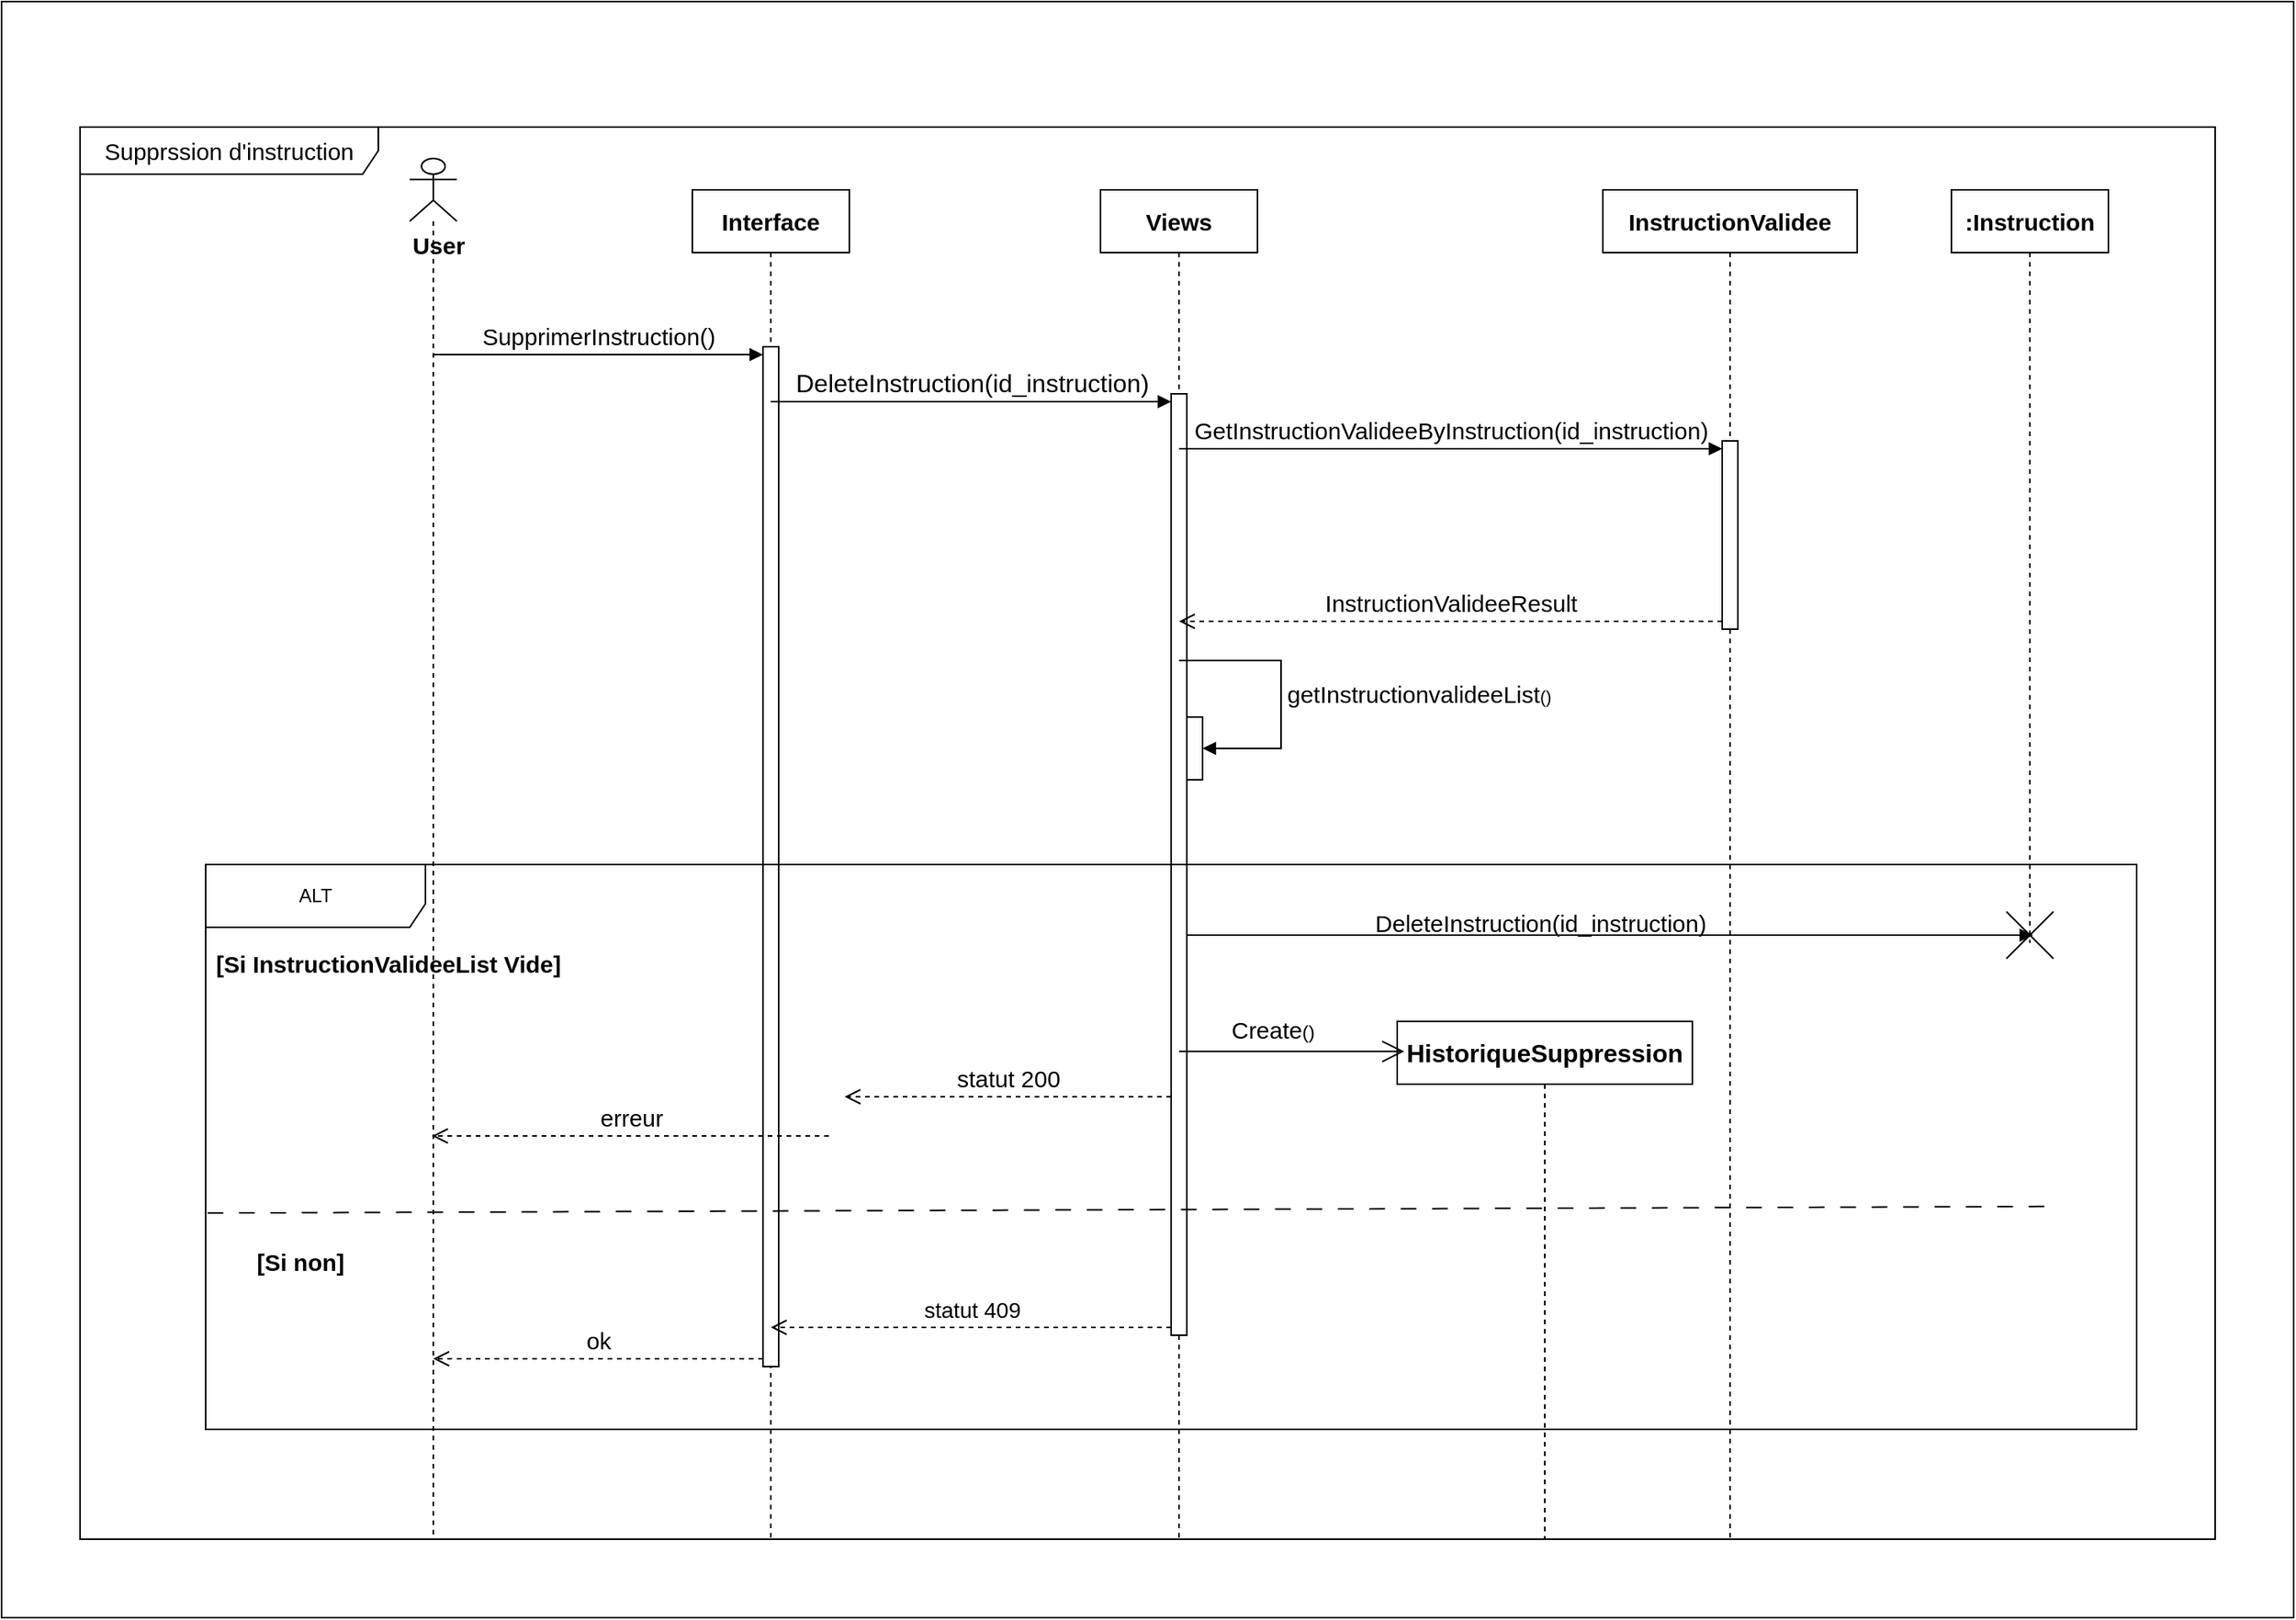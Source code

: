 <mxfile version="24.8.3">
  <diagram name="Page-1" id="Fnoq2qjlK88wWc1oOvnY">
    <mxGraphModel dx="1600" dy="851" grid="1" gridSize="10" guides="1" tooltips="1" connect="1" arrows="1" fold="1" page="1" pageScale="1" pageWidth="3300" pageHeight="4681" math="0" shadow="0">
      <root>
        <mxCell id="0" />
        <mxCell id="1" parent="0" />
        <mxCell id="l7N8maQYvU7LaO7XAh8y-1" value="" style="rounded=0;whiteSpace=wrap;html=1;" vertex="1" parent="1">
          <mxGeometry y="20" width="1460" height="1030" as="geometry" />
        </mxCell>
        <mxCell id="l7N8maQYvU7LaO7XAh8y-2" value="" style="shape=umlLifeline;perimeter=lifelinePerimeter;whiteSpace=wrap;html=1;container=1;dropTarget=0;collapsible=0;recursiveResize=0;outlineConnect=0;portConstraint=eastwest;newEdgeStyle={&quot;curved&quot;:0,&quot;rounded&quot;:0};participant=umlActor;" vertex="1" parent="1">
          <mxGeometry x="260" y="120" width="30" height="880" as="geometry" />
        </mxCell>
        <mxCell id="l7N8maQYvU7LaO7XAh8y-3" value="&lt;font style=&quot;font-size: 15px;&quot;&gt;User&lt;/font&gt;" style="text;align=center;fontStyle=1;verticalAlign=middle;spacingLeft=3;spacingRight=3;strokeColor=none;rotatable=0;points=[[0,0.5],[1,0.5]];portConstraint=eastwest;html=1;" vertex="1" parent="1">
          <mxGeometry x="238" y="162" width="80" height="26" as="geometry" />
        </mxCell>
        <mxCell id="l7N8maQYvU7LaO7XAh8y-4" value="&lt;b&gt;&lt;font style=&quot;font-size: 15px;&quot;&gt;Interface&lt;/font&gt;&lt;/b&gt;" style="shape=umlLifeline;perimeter=lifelinePerimeter;whiteSpace=wrap;html=1;container=1;dropTarget=0;collapsible=0;recursiveResize=0;outlineConnect=0;portConstraint=eastwest;newEdgeStyle={&quot;curved&quot;:0,&quot;rounded&quot;:0};" vertex="1" parent="1">
          <mxGeometry x="440" y="140" width="100" height="860" as="geometry" />
        </mxCell>
        <mxCell id="l7N8maQYvU7LaO7XAh8y-5" value="" style="html=1;points=[[0,0,0,0,5],[0,1,0,0,-5],[1,0,0,0,5],[1,1,0,0,-5]];perimeter=orthogonalPerimeter;outlineConnect=0;targetShapes=umlLifeline;portConstraint=eastwest;newEdgeStyle={&quot;curved&quot;:0,&quot;rounded&quot;:0};" vertex="1" parent="l7N8maQYvU7LaO7XAh8y-4">
          <mxGeometry x="45" y="100" width="10" height="650" as="geometry" />
        </mxCell>
        <mxCell id="l7N8maQYvU7LaO7XAh8y-6" value="&lt;font style=&quot;font-size: 15px;&quot;&gt;&lt;b&gt;Views&lt;/b&gt;&lt;/font&gt;" style="shape=umlLifeline;perimeter=lifelinePerimeter;whiteSpace=wrap;html=1;container=1;dropTarget=0;collapsible=0;recursiveResize=0;outlineConnect=0;portConstraint=eastwest;newEdgeStyle={&quot;curved&quot;:0,&quot;rounded&quot;:0};" vertex="1" parent="1">
          <mxGeometry x="700" y="140" width="100" height="860" as="geometry" />
        </mxCell>
        <mxCell id="l7N8maQYvU7LaO7XAh8y-7" value="" style="html=1;points=[[0,0,0,0,5],[0,1,0,0,-5],[1,0,0,0,5],[1,1,0,0,-5]];perimeter=orthogonalPerimeter;outlineConnect=0;targetShapes=umlLifeline;portConstraint=eastwest;newEdgeStyle={&quot;curved&quot;:0,&quot;rounded&quot;:0};" vertex="1" parent="l7N8maQYvU7LaO7XAh8y-6">
          <mxGeometry x="45" y="130" width="10" height="600" as="geometry" />
        </mxCell>
        <mxCell id="l7N8maQYvU7LaO7XAh8y-8" value="" style="html=1;points=[[0,0,0,0,5],[0,1,0,0,-5],[1,0,0,0,5],[1,1,0,0,-5]];perimeter=orthogonalPerimeter;outlineConnect=0;targetShapes=umlLifeline;portConstraint=eastwest;newEdgeStyle={&quot;curved&quot;:0,&quot;rounded&quot;:0};" vertex="1" parent="l7N8maQYvU7LaO7XAh8y-6">
          <mxGeometry x="55" y="336" width="10" height="40" as="geometry" />
        </mxCell>
        <mxCell id="l7N8maQYvU7LaO7XAh8y-9" value="&lt;font style=&quot;font-size: 15px;&quot;&gt;getInstructionvalideeList&lt;/font&gt;()" style="html=1;align=left;spacingLeft=2;endArrow=block;rounded=0;edgeStyle=orthogonalEdgeStyle;curved=0;rounded=0;" edge="1" parent="l7N8maQYvU7LaO7XAh8y-6" source="l7N8maQYvU7LaO7XAh8y-6" target="l7N8maQYvU7LaO7XAh8y-8">
          <mxGeometry x="0.003" relative="1" as="geometry">
            <mxPoint x="85" y="340" as="sourcePoint" />
            <Array as="points">
              <mxPoint x="115" y="300" />
              <mxPoint x="115" y="356" />
            </Array>
            <mxPoint as="offset" />
          </mxGeometry>
        </mxCell>
        <mxCell id="l7N8maQYvU7LaO7XAh8y-10" value="&lt;b&gt;&lt;font style=&quot;font-size: 15px;&quot;&gt;:Instruction&lt;/font&gt;&lt;/b&gt;" style="shape=umlLifeline;perimeter=lifelinePerimeter;whiteSpace=wrap;html=1;container=1;dropTarget=0;collapsible=0;recursiveResize=0;outlineConnect=0;portConstraint=eastwest;newEdgeStyle={&quot;curved&quot;:0,&quot;rounded&quot;:0};" vertex="1" parent="1">
          <mxGeometry x="1242" y="140" width="100" height="480" as="geometry" />
        </mxCell>
        <mxCell id="l7N8maQYvU7LaO7XAh8y-11" value="&lt;font style=&quot;font-size: 15px;&quot;&gt;SupprimerInstruction()&lt;/font&gt;" style="html=1;verticalAlign=bottom;endArrow=block;curved=0;rounded=0;entryX=0;entryY=0;entryDx=0;entryDy=5;" edge="1" parent="1" source="l7N8maQYvU7LaO7XAh8y-2" target="l7N8maQYvU7LaO7XAh8y-5">
          <mxGeometry relative="1" as="geometry">
            <mxPoint x="460" y="245" as="sourcePoint" />
          </mxGeometry>
        </mxCell>
        <mxCell id="l7N8maQYvU7LaO7XAh8y-12" value="&lt;font style=&quot;font-size: 15px;&quot;&gt;ok&lt;/font&gt;" style="html=1;verticalAlign=bottom;endArrow=open;dashed=1;endSize=8;curved=0;rounded=0;exitX=0;exitY=1;exitDx=0;exitDy=-5;" edge="1" parent="1" source="l7N8maQYvU7LaO7XAh8y-5" target="l7N8maQYvU7LaO7XAh8y-2">
          <mxGeometry x="0.002" relative="1" as="geometry">
            <mxPoint x="460" y="315" as="targetPoint" />
            <mxPoint as="offset" />
          </mxGeometry>
        </mxCell>
        <mxCell id="l7N8maQYvU7LaO7XAh8y-13" value="&lt;font style=&quot;font-size: 15px;&quot;&gt;&lt;b&gt;InstructionValidee&lt;/b&gt;&lt;/font&gt;" style="shape=umlLifeline;perimeter=lifelinePerimeter;whiteSpace=wrap;html=1;container=1;dropTarget=0;collapsible=0;recursiveResize=0;outlineConnect=0;portConstraint=eastwest;newEdgeStyle={&quot;curved&quot;:0,&quot;rounded&quot;:0};" vertex="1" parent="1">
          <mxGeometry x="1020" y="140" width="162" height="860" as="geometry" />
        </mxCell>
        <mxCell id="l7N8maQYvU7LaO7XAh8y-14" value="" style="html=1;points=[[0,0,0,0,5],[0,1,0,0,-5],[1,0,0,0,5],[1,1,0,0,-5]];perimeter=orthogonalPerimeter;outlineConnect=0;targetShapes=umlLifeline;portConstraint=eastwest;newEdgeStyle={&quot;curved&quot;:0,&quot;rounded&quot;:0};" vertex="1" parent="l7N8maQYvU7LaO7XAh8y-13">
          <mxGeometry x="76" y="160" width="10" height="120" as="geometry" />
        </mxCell>
        <mxCell id="l7N8maQYvU7LaO7XAh8y-15" value="&lt;font style=&quot;font-size: 16px;&quot;&gt;DeleteInstruction(id_instruction)&lt;/font&gt;" style="html=1;verticalAlign=bottom;endArrow=block;curved=0;rounded=0;entryX=0;entryY=0;entryDx=0;entryDy=5;" edge="1" parent="1" source="l7N8maQYvU7LaO7XAh8y-4" target="l7N8maQYvU7LaO7XAh8y-7">
          <mxGeometry relative="1" as="geometry">
            <mxPoint x="680" y="275" as="sourcePoint" />
          </mxGeometry>
        </mxCell>
        <mxCell id="l7N8maQYvU7LaO7XAh8y-16" value="&lt;font style=&quot;font-size: 14px;&quot;&gt;statut 409&lt;/font&gt;" style="html=1;verticalAlign=bottom;endArrow=open;dashed=1;endSize=8;curved=0;rounded=0;exitX=0;exitY=1;exitDx=0;exitDy=-5;" edge="1" parent="1" source="l7N8maQYvU7LaO7XAh8y-7" target="l7N8maQYvU7LaO7XAh8y-4">
          <mxGeometry relative="1" as="geometry">
            <mxPoint x="680" y="345" as="targetPoint" />
          </mxGeometry>
        </mxCell>
        <mxCell id="l7N8maQYvU7LaO7XAh8y-17" value="&lt;font style=&quot;font-size: 15px;&quot;&gt;GetInstructionValideeByInstruction(id_instruction)&lt;/font&gt;" style="html=1;verticalAlign=bottom;endArrow=block;curved=0;rounded=0;entryX=0;entryY=0;entryDx=0;entryDy=5;" edge="1" parent="1" source="l7N8maQYvU7LaO7XAh8y-6" target="l7N8maQYvU7LaO7XAh8y-14">
          <mxGeometry relative="1" as="geometry">
            <mxPoint x="850" y="295" as="sourcePoint" />
          </mxGeometry>
        </mxCell>
        <mxCell id="l7N8maQYvU7LaO7XAh8y-18" value="&lt;span style=&quot;font-size: 15px;&quot;&gt;InstructionValideeResult&lt;/span&gt;" style="html=1;verticalAlign=bottom;endArrow=open;dashed=1;endSize=8;curved=0;rounded=0;exitX=0;exitY=1;exitDx=0;exitDy=-5;" edge="1" parent="1" source="l7N8maQYvU7LaO7XAh8y-14" target="l7N8maQYvU7LaO7XAh8y-6">
          <mxGeometry relative="1" as="geometry">
            <mxPoint x="850" y="365" as="targetPoint" />
          </mxGeometry>
        </mxCell>
        <mxCell id="l7N8maQYvU7LaO7XAh8y-20" value="" style="html=1;verticalAlign=bottom;labelBackgroundColor=none;endArrow=block;endFill=1;rounded=0;entryX=0.567;entryY=0.5;entryDx=0;entryDy=0;entryPerimeter=0;" edge="1" parent="1" source="l7N8maQYvU7LaO7XAh8y-7" target="l7N8maQYvU7LaO7XAh8y-19">
          <mxGeometry width="160" relative="1" as="geometry">
            <mxPoint x="710" y="530" as="sourcePoint" />
            <mxPoint x="870" y="530" as="targetPoint" />
          </mxGeometry>
        </mxCell>
        <mxCell id="l7N8maQYvU7LaO7XAh8y-21" value="&lt;font style=&quot;font-size: 16px;&quot;&gt;&lt;b&gt;HistoriqueSuppression&lt;/b&gt;&lt;/font&gt;" style="shape=umlLifeline;perimeter=lifelinePerimeter;whiteSpace=wrap;html=1;container=1;dropTarget=0;collapsible=0;recursiveResize=0;outlineConnect=0;portConstraint=eastwest;newEdgeStyle={&quot;curved&quot;:0,&quot;rounded&quot;:0};" vertex="1" parent="1">
          <mxGeometry x="889" y="670" width="188" height="330" as="geometry" />
        </mxCell>
        <mxCell id="l7N8maQYvU7LaO7XAh8y-22" value="" style="endArrow=open;endFill=1;endSize=12;html=1;rounded=0;entryX=0.024;entryY=0.058;entryDx=0;entryDy=0;entryPerimeter=0;" edge="1" parent="1" source="l7N8maQYvU7LaO7XAh8y-6" target="l7N8maQYvU7LaO7XAh8y-21">
          <mxGeometry width="160" relative="1" as="geometry">
            <mxPoint x="850" y="700" as="sourcePoint" />
            <mxPoint x="1010" y="700" as="targetPoint" />
          </mxGeometry>
        </mxCell>
        <mxCell id="l7N8maQYvU7LaO7XAh8y-23" value="ALT" style="shape=umlFrame;whiteSpace=wrap;html=1;pointerEvents=0;width=140;height=40;" vertex="1" parent="1">
          <mxGeometry x="130" y="570" width="1230" height="360" as="geometry" />
        </mxCell>
        <mxCell id="l7N8maQYvU7LaO7XAh8y-24" value="" style="endArrow=none;startArrow=none;endFill=0;startFill=0;endSize=8;html=1;verticalAlign=bottom;dashed=1;labelBackgroundColor=none;dashPattern=10 10;rounded=0;entryX=1.002;entryY=0.447;entryDx=0;entryDy=0;entryPerimeter=0;exitX=0.001;exitY=0.617;exitDx=0;exitDy=0;exitPerimeter=0;elbow=vertical;" edge="1" parent="1" source="l7N8maQYvU7LaO7XAh8y-23">
          <mxGeometry width="160" relative="1" as="geometry">
            <mxPoint x="187.78" y="791.52" as="sourcePoint" />
            <mxPoint x="1302.22" y="787.92" as="targetPoint" />
          </mxGeometry>
        </mxCell>
        <mxCell id="l7N8maQYvU7LaO7XAh8y-25" value="&lt;font style=&quot;font-size: 15px;&quot;&gt;statut 200&lt;/font&gt;" style="html=1;verticalAlign=bottom;endArrow=open;dashed=1;endSize=8;curved=0;rounded=0;" edge="1" parent="1">
          <mxGeometry relative="1" as="geometry">
            <mxPoint x="537" y="718" as="targetPoint" />
            <mxPoint x="745" y="718" as="sourcePoint" />
          </mxGeometry>
        </mxCell>
        <mxCell id="l7N8maQYvU7LaO7XAh8y-26" value="&lt;font style=&quot;font-size: 15px;&quot;&gt;erreur&lt;/font&gt;" style="html=1;verticalAlign=bottom;endArrow=open;dashed=1;endSize=8;curved=0;rounded=0;" edge="1" parent="1">
          <mxGeometry relative="1" as="geometry">
            <mxPoint x="274.167" y="743" as="targetPoint" />
            <mxPoint x="527" y="743" as="sourcePoint" />
          </mxGeometry>
        </mxCell>
        <mxCell id="l7N8maQYvU7LaO7XAh8y-27" value="&lt;span style=&quot;font-size: 15px;&quot;&gt;[&lt;/span&gt;&lt;span style=&quot;font-size: 15px;&quot;&gt;Si InstructionValideeList Vide&lt;/span&gt;&lt;span style=&quot;font-size: 15px;&quot;&gt;]&lt;/span&gt;" style="text;align=center;fontStyle=1;verticalAlign=middle;spacingLeft=3;spacingRight=3;strokeColor=none;rotatable=0;points=[[0,0.5],[1,0.5]];portConstraint=eastwest;html=1;" vertex="1" parent="1">
          <mxGeometry x="180" y="620" width="131" height="26" as="geometry" />
        </mxCell>
        <mxCell id="l7N8maQYvU7LaO7XAh8y-28" value="&lt;font style=&quot;font-size: 15px;&quot;&gt;[Si non]&lt;/font&gt;" style="text;align=center;fontStyle=1;verticalAlign=middle;spacingLeft=3;spacingRight=3;strokeColor=none;rotatable=0;points=[[0,0.5],[1,0.5]];portConstraint=eastwest;html=1;" vertex="1" parent="1">
          <mxGeometry x="150" y="810" width="80" height="26" as="geometry" />
        </mxCell>
        <mxCell id="l7N8maQYvU7LaO7XAh8y-29" value="&lt;font style=&quot;font-size: 15px; font-weight: normal;&quot;&gt;DeleteInstruction(id_instruction)&lt;/font&gt;" style="text;align=center;fontStyle=1;verticalAlign=middle;spacingLeft=3;spacingRight=3;strokeColor=none;rotatable=0;points=[[0,0.5],[1,0.5]];portConstraint=eastwest;html=1;" vertex="1" parent="1">
          <mxGeometry x="940" y="594" width="80" height="26" as="geometry" />
        </mxCell>
        <mxCell id="l7N8maQYvU7LaO7XAh8y-30" value="&lt;font style=&quot;font-size: 15px;&quot;&gt;Supprssion d&#39;instruction&lt;/font&gt;" style="shape=umlFrame;whiteSpace=wrap;html=1;pointerEvents=0;recursiveResize=0;container=1;collapsible=0;width=190;height=30;" vertex="1" parent="1">
          <mxGeometry x="50" y="100" width="1360" height="900" as="geometry" />
        </mxCell>
        <mxCell id="l7N8maQYvU7LaO7XAh8y-31" value="&lt;font style=&quot;font-size: 15px;&quot;&gt;Create&lt;/font&gt;()" style="text;html=1;align=center;verticalAlign=middle;whiteSpace=wrap;rounded=0;" vertex="1" parent="l7N8maQYvU7LaO7XAh8y-30">
          <mxGeometry x="730" y="560" width="60" height="30" as="geometry" />
        </mxCell>
        <mxCell id="l7N8maQYvU7LaO7XAh8y-19" value="" style="shape=umlDestroy;html=1;" vertex="1" parent="l7N8maQYvU7LaO7XAh8y-30">
          <mxGeometry x="1227" y="500" width="30" height="30" as="geometry" />
        </mxCell>
      </root>
    </mxGraphModel>
  </diagram>
</mxfile>
